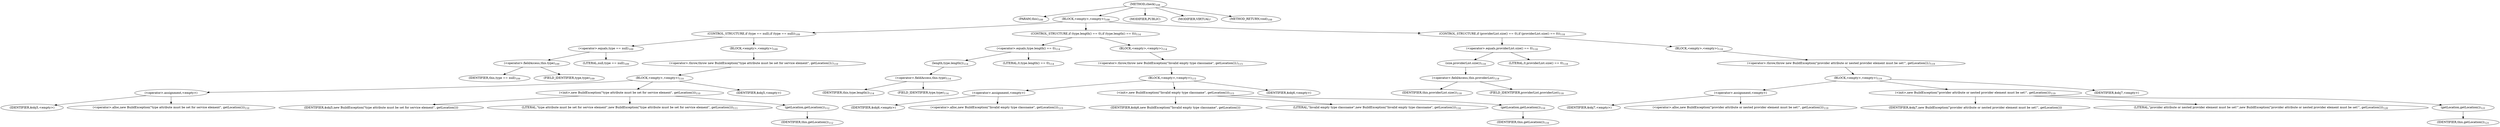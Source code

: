 digraph "check" {  
"134" [label = <(METHOD,check)<SUB>108</SUB>> ]
"12" [label = <(PARAM,this)<SUB>108</SUB>> ]
"135" [label = <(BLOCK,&lt;empty&gt;,&lt;empty&gt;)<SUB>108</SUB>> ]
"136" [label = <(CONTROL_STRUCTURE,if (type == null),if (type == null))<SUB>109</SUB>> ]
"137" [label = <(&lt;operator&gt;.equals,type == null)<SUB>109</SUB>> ]
"138" [label = <(&lt;operator&gt;.fieldAccess,this.type)<SUB>109</SUB>> ]
"139" [label = <(IDENTIFIER,this,type == null)<SUB>109</SUB>> ]
"140" [label = <(FIELD_IDENTIFIER,type,type)<SUB>109</SUB>> ]
"141" [label = <(LITERAL,null,type == null)<SUB>109</SUB>> ]
"142" [label = <(BLOCK,&lt;empty&gt;,&lt;empty&gt;)<SUB>109</SUB>> ]
"143" [label = <(&lt;operator&gt;.throw,throw new BuildException(&quot;type attribute must be set for service element&quot;, getLocation());)<SUB>110</SUB>> ]
"144" [label = <(BLOCK,&lt;empty&gt;,&lt;empty&gt;)<SUB>110</SUB>> ]
"145" [label = <(&lt;operator&gt;.assignment,&lt;empty&gt;)> ]
"146" [label = <(IDENTIFIER,$obj5,&lt;empty&gt;)> ]
"147" [label = <(&lt;operator&gt;.alloc,new BuildException(&quot;type attribute must be set for service element&quot;, getLocation()))<SUB>110</SUB>> ]
"148" [label = <(&lt;init&gt;,new BuildException(&quot;type attribute must be set for service element&quot;, getLocation()))<SUB>110</SUB>> ]
"149" [label = <(IDENTIFIER,$obj5,new BuildException(&quot;type attribute must be set for service element&quot;, getLocation()))> ]
"150" [label = <(LITERAL,&quot;type attribute must be set for service element&quot;,new BuildException(&quot;type attribute must be set for service element&quot;, getLocation()))<SUB>111</SUB>> ]
"151" [label = <(getLocation,getLocation())<SUB>112</SUB>> ]
"11" [label = <(IDENTIFIER,this,getLocation())<SUB>112</SUB>> ]
"152" [label = <(IDENTIFIER,$obj5,&lt;empty&gt;)> ]
"153" [label = <(CONTROL_STRUCTURE,if (type.length() == 0),if (type.length() == 0))<SUB>114</SUB>> ]
"154" [label = <(&lt;operator&gt;.equals,type.length() == 0)<SUB>114</SUB>> ]
"155" [label = <(length,type.length())<SUB>114</SUB>> ]
"156" [label = <(&lt;operator&gt;.fieldAccess,this.type)<SUB>114</SUB>> ]
"157" [label = <(IDENTIFIER,this,type.length())<SUB>114</SUB>> ]
"158" [label = <(FIELD_IDENTIFIER,type,type)<SUB>114</SUB>> ]
"159" [label = <(LITERAL,0,type.length() == 0)<SUB>114</SUB>> ]
"160" [label = <(BLOCK,&lt;empty&gt;,&lt;empty&gt;)<SUB>114</SUB>> ]
"161" [label = <(&lt;operator&gt;.throw,throw new BuildException(&quot;Invalid empty type classname&quot;, getLocation());)<SUB>115</SUB>> ]
"162" [label = <(BLOCK,&lt;empty&gt;,&lt;empty&gt;)<SUB>115</SUB>> ]
"163" [label = <(&lt;operator&gt;.assignment,&lt;empty&gt;)> ]
"164" [label = <(IDENTIFIER,$obj6,&lt;empty&gt;)> ]
"165" [label = <(&lt;operator&gt;.alloc,new BuildException(&quot;Invalid empty type classname&quot;, getLocation()))<SUB>115</SUB>> ]
"166" [label = <(&lt;init&gt;,new BuildException(&quot;Invalid empty type classname&quot;, getLocation()))<SUB>115</SUB>> ]
"167" [label = <(IDENTIFIER,$obj6,new BuildException(&quot;Invalid empty type classname&quot;, getLocation()))> ]
"168" [label = <(LITERAL,&quot;Invalid empty type classname&quot;,new BuildException(&quot;Invalid empty type classname&quot;, getLocation()))<SUB>116</SUB>> ]
"169" [label = <(getLocation,getLocation())<SUB>116</SUB>> ]
"13" [label = <(IDENTIFIER,this,getLocation())<SUB>116</SUB>> ]
"170" [label = <(IDENTIFIER,$obj6,&lt;empty&gt;)> ]
"171" [label = <(CONTROL_STRUCTURE,if (providerList.size() == 0),if (providerList.size() == 0))<SUB>118</SUB>> ]
"172" [label = <(&lt;operator&gt;.equals,providerList.size() == 0)<SUB>118</SUB>> ]
"173" [label = <(size,providerList.size())<SUB>118</SUB>> ]
"174" [label = <(&lt;operator&gt;.fieldAccess,this.providerList)<SUB>118</SUB>> ]
"175" [label = <(IDENTIFIER,this,providerList.size())<SUB>118</SUB>> ]
"176" [label = <(FIELD_IDENTIFIER,providerList,providerList)<SUB>118</SUB>> ]
"177" [label = <(LITERAL,0,providerList.size() == 0)<SUB>118</SUB>> ]
"178" [label = <(BLOCK,&lt;empty&gt;,&lt;empty&gt;)<SUB>118</SUB>> ]
"179" [label = <(&lt;operator&gt;.throw,throw new BuildException(&quot;provider attribute or nested provider element must be set!&quot;, getLocation());)<SUB>119</SUB>> ]
"180" [label = <(BLOCK,&lt;empty&gt;,&lt;empty&gt;)<SUB>119</SUB>> ]
"181" [label = <(&lt;operator&gt;.assignment,&lt;empty&gt;)> ]
"182" [label = <(IDENTIFIER,$obj7,&lt;empty&gt;)> ]
"183" [label = <(&lt;operator&gt;.alloc,new BuildException(&quot;provider attribute or nested provider element must be set!&quot;, getLocation()))<SUB>119</SUB>> ]
"184" [label = <(&lt;init&gt;,new BuildException(&quot;provider attribute or nested provider element must be set!&quot;, getLocation()))<SUB>119</SUB>> ]
"185" [label = <(IDENTIFIER,$obj7,new BuildException(&quot;provider attribute or nested provider element must be set!&quot;, getLocation()))> ]
"186" [label = <(LITERAL,&quot;provider attribute or nested provider element must be set!&quot;,new BuildException(&quot;provider attribute or nested provider element must be set!&quot;, getLocation()))<SUB>120</SUB>> ]
"187" [label = <(getLocation,getLocation())<SUB>121</SUB>> ]
"14" [label = <(IDENTIFIER,this,getLocation())<SUB>121</SUB>> ]
"188" [label = <(IDENTIFIER,$obj7,&lt;empty&gt;)> ]
"189" [label = <(MODIFIER,PUBLIC)> ]
"190" [label = <(MODIFIER,VIRTUAL)> ]
"191" [label = <(METHOD_RETURN,void)<SUB>108</SUB>> ]
  "134" -> "12" 
  "134" -> "135" 
  "134" -> "189" 
  "134" -> "190" 
  "134" -> "191" 
  "135" -> "136" 
  "135" -> "153" 
  "135" -> "171" 
  "136" -> "137" 
  "136" -> "142" 
  "137" -> "138" 
  "137" -> "141" 
  "138" -> "139" 
  "138" -> "140" 
  "142" -> "143" 
  "143" -> "144" 
  "144" -> "145" 
  "144" -> "148" 
  "144" -> "152" 
  "145" -> "146" 
  "145" -> "147" 
  "148" -> "149" 
  "148" -> "150" 
  "148" -> "151" 
  "151" -> "11" 
  "153" -> "154" 
  "153" -> "160" 
  "154" -> "155" 
  "154" -> "159" 
  "155" -> "156" 
  "156" -> "157" 
  "156" -> "158" 
  "160" -> "161" 
  "161" -> "162" 
  "162" -> "163" 
  "162" -> "166" 
  "162" -> "170" 
  "163" -> "164" 
  "163" -> "165" 
  "166" -> "167" 
  "166" -> "168" 
  "166" -> "169" 
  "169" -> "13" 
  "171" -> "172" 
  "171" -> "178" 
  "172" -> "173" 
  "172" -> "177" 
  "173" -> "174" 
  "174" -> "175" 
  "174" -> "176" 
  "178" -> "179" 
  "179" -> "180" 
  "180" -> "181" 
  "180" -> "184" 
  "180" -> "188" 
  "181" -> "182" 
  "181" -> "183" 
  "184" -> "185" 
  "184" -> "186" 
  "184" -> "187" 
  "187" -> "14" 
}
